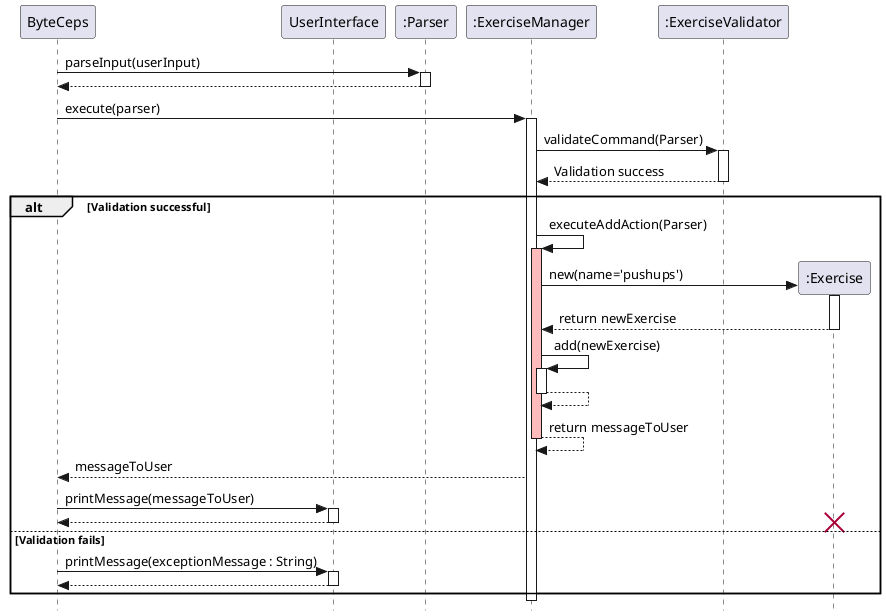 @startuml SequenceDiagram

skinparam classAttributeIconSize 0
skinparam style strictuml

participant ByteCeps as User
participant UserInterface
participant ":Parser" as Parser
participant ":ExerciseManager" as ExerciseManager
participant ":ExerciseValidator" as Validator

User -> Parser : parseInput(userInput)
activate Parser
User <-- Parser
deactivate Parser

User -> ExerciseManager : execute(parser)
activate ExerciseManager

ExerciseManager -> Validator : validateCommand(Parser)
activate Validator
Validator --> ExerciseManager : Validation success
deactivate Validator

alt Validation successful
    ExerciseManager -> ExerciseManager : executeAddAction(Parser)
    activate ExerciseManager #FFBBBB

    create ":Exercise" as Exercise
    ExerciseManager -> Exercise : new(name='pushups')
    activate Exercise
    Exercise --> ExerciseManager : return newExercise
    deactivate Exercise

    ExerciseManager -> ExerciseManager : add(newExercise)
    activate ExerciseManager
    ExerciseManager --> ExerciseManager :
    deactivate ExerciseManager #FFBBBB

    ExerciseManager --> ExerciseManager : return messageToUser
    deactivate ExerciseManager

    ExerciseManager --> User: messageToUser
    User -> UserInterface: printMessage(messageToUser)
    activate UserInterface
    UserInterface --> User
    deactivate UserInterface
    destroy Exercise

else Validation fails
    User -> UserInterface: printMessage(exceptionMessage : String)
    activate UserInterface
    UserInterface --> User:
    deactivate UserInterface
end

deactivate ExerciseManager
deactivate Parser

@enduml